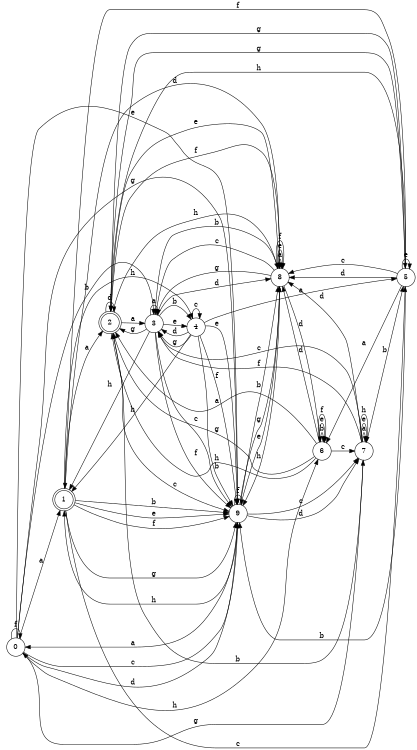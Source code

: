 digraph n8_6 {
__start0 [label="" shape="none"];

rankdir=LR;
size="8,5";

s0 [style="filled", color="black", fillcolor="white" shape="circle", label="0"];
s1 [style="rounded,filled", color="black", fillcolor="white" shape="doublecircle", label="1"];
s2 [style="rounded,filled", color="black", fillcolor="white" shape="doublecircle", label="2"];
s3 [style="filled", color="black", fillcolor="white" shape="circle", label="3"];
s4 [style="filled", color="black", fillcolor="white" shape="circle", label="4"];
s5 [style="filled", color="black", fillcolor="white" shape="circle", label="5"];
s6 [style="filled", color="black", fillcolor="white" shape="circle", label="6"];
s7 [style="filled", color="black", fillcolor="white" shape="circle", label="7"];
s8 [style="filled", color="black", fillcolor="white" shape="circle", label="8"];
s9 [style="filled", color="black", fillcolor="white" shape="circle", label="9"];
s0 -> s1 [label="a"];
s0 -> s3 [label="b"];
s0 -> s9 [label="c"];
s0 -> s9 [label="d"];
s0 -> s9 [label="e"];
s0 -> s0 [label="f"];
s0 -> s9 [label="g"];
s0 -> s6 [label="h"];
s1 -> s2 [label="a"];
s1 -> s9 [label="b"];
s1 -> s5 [label="c"];
s1 -> s8 [label="d"];
s1 -> s9 [label="e"];
s1 -> s9 [label="f"];
s1 -> s9 [label="g"];
s1 -> s4 [label="h"];
s2 -> s3 [label="a"];
s2 -> s7 [label="b"];
s2 -> s9 [label="c"];
s2 -> s2 [label="d"];
s2 -> s8 [label="e"];
s2 -> s8 [label="f"];
s2 -> s5 [label="g"];
s2 -> s8 [label="h"];
s3 -> s3 [label="a"];
s3 -> s4 [label="b"];
s3 -> s9 [label="c"];
s3 -> s8 [label="d"];
s3 -> s4 [label="e"];
s3 -> s9 [label="f"];
s3 -> s2 [label="g"];
s3 -> s1 [label="h"];
s4 -> s5 [label="a"];
s4 -> s9 [label="b"];
s4 -> s4 [label="c"];
s4 -> s3 [label="d"];
s4 -> s9 [label="e"];
s4 -> s9 [label="f"];
s4 -> s3 [label="g"];
s4 -> s1 [label="h"];
s5 -> s6 [label="a"];
s5 -> s9 [label="b"];
s5 -> s8 [label="c"];
s5 -> s8 [label="d"];
s5 -> s5 [label="e"];
s5 -> s1 [label="f"];
s5 -> s2 [label="g"];
s5 -> s2 [label="h"];
s6 -> s2 [label="a"];
s6 -> s6 [label="b"];
s6 -> s7 [label="c"];
s6 -> s8 [label="d"];
s6 -> s6 [label="e"];
s6 -> s6 [label="f"];
s6 -> s2 [label="g"];
s6 -> s2 [label="h"];
s7 -> s7 [label="a"];
s7 -> s5 [label="b"];
s7 -> s3 [label="c"];
s7 -> s8 [label="d"];
s7 -> s7 [label="e"];
s7 -> s3 [label="f"];
s7 -> s0 [label="g"];
s7 -> s7 [label="h"];
s8 -> s8 [label="a"];
s8 -> s3 [label="b"];
s8 -> s3 [label="c"];
s8 -> s6 [label="d"];
s8 -> s8 [label="e"];
s8 -> s8 [label="f"];
s8 -> s3 [label="g"];
s8 -> s9 [label="h"];
s9 -> s0 [label="a"];
s9 -> s8 [label="b"];
s9 -> s7 [label="c"];
s9 -> s7 [label="d"];
s9 -> s8 [label="e"];
s9 -> s9 [label="f"];
s9 -> s8 [label="g"];
s9 -> s1 [label="h"];

}